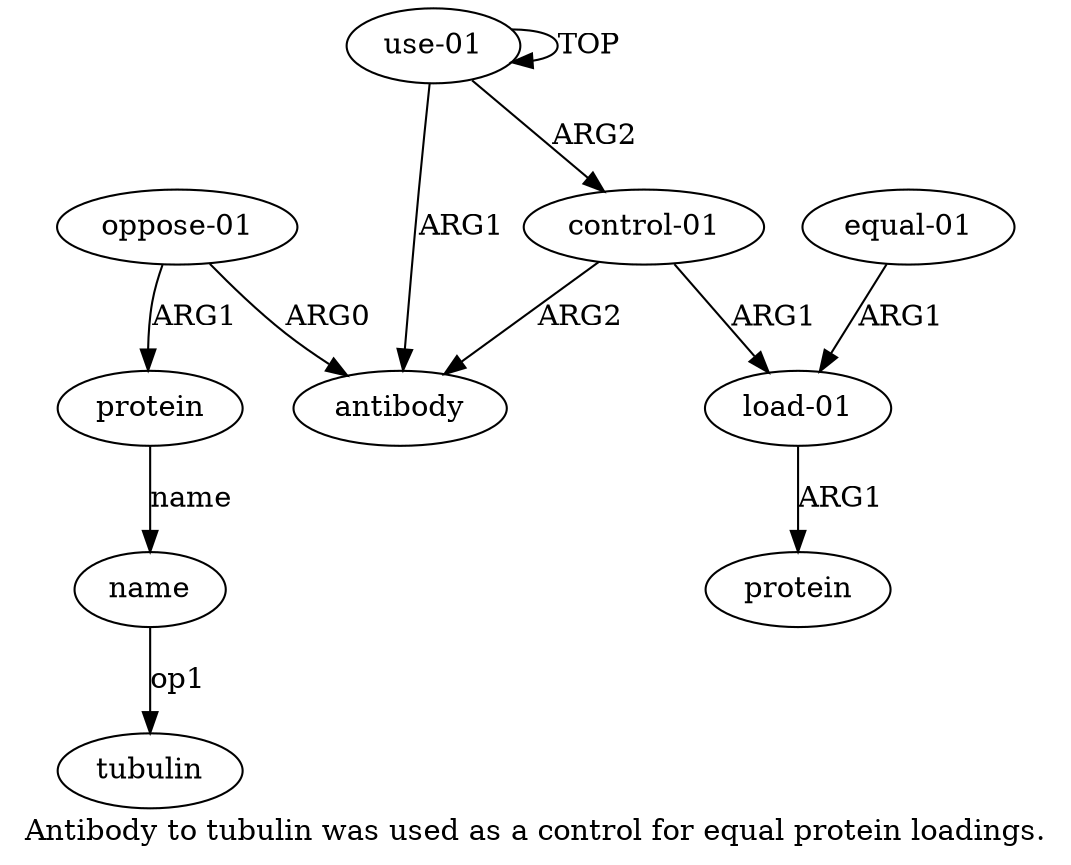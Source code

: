digraph  {
	graph [label="Antibody to tubulin was used as a control for equal protein loadings."];
	node [label="\N"];
	"a4 tubulin"	 [color=black,
		gold_ind=-1,
		gold_label=tubulin,
		label=tubulin,
		test_ind=-1,
		test_label=tubulin];
	a1	 [color=black,
		gold_ind=1,
		gold_label=antibody,
		label=antibody,
		test_ind=1,
		test_label=antibody];
	a0	 [color=black,
		gold_ind=0,
		gold_label="use-01",
		label="use-01",
		test_ind=0,
		test_label="use-01"];
	a0 -> a1 [key=0,
	color=black,
	gold_label=ARG1,
	label=ARG1,
	test_label=ARG1];
a0 -> a0 [key=0,
color=black,
gold_label=TOP,
label=TOP,
test_label=TOP];
a5 [color=black,
gold_ind=5,
gold_label="control-01",
label="control-01",
test_ind=5,
test_label="control-01"];
a0 -> a5 [key=0,
color=black,
gold_label=ARG2,
label=ARG2,
test_label=ARG2];
a3 [color=black,
gold_ind=3,
gold_label=protein,
label=protein,
test_ind=3,
test_label=protein];
a4 [color=black,
gold_ind=4,
gold_label=name,
label=name,
test_ind=4,
test_label=name];
a3 -> a4 [key=0,
color=black,
gold_label=name,
label=name,
test_label=name];
a2 [color=black,
gold_ind=2,
gold_label="oppose-01",
label="oppose-01",
test_ind=2,
test_label="oppose-01"];
a2 -> a1 [key=0,
color=black,
gold_label=ARG0,
label=ARG0,
test_label=ARG0];
a2 -> a3 [key=0,
color=black,
gold_label=ARG1,
label=ARG1,
test_label=ARG1];
a5 -> a1 [key=0,
color=black,
gold_label=ARG2,
label=ARG2,
test_label=ARG2];
a6 [color=black,
gold_ind=6,
gold_label="load-01",
label="load-01",
test_ind=6,
test_label="load-01"];
a5 -> a6 [key=0,
color=black,
gold_label=ARG1,
label=ARG1,
test_label=ARG1];
a4 -> "a4 tubulin" [key=0,
color=black,
gold_label=op1,
label=op1,
test_label=op1];
a7 [color=black,
gold_ind=7,
gold_label=protein,
label=protein,
test_ind=7,
test_label=protein];
a6 -> a7 [key=0,
color=black,
gold_label=ARG1,
label=ARG1,
test_label=ARG1];
a8 [color=black,
gold_ind=8,
gold_label="equal-01",
label="equal-01",
test_ind=8,
test_label="equal-01"];
a8 -> a6 [key=0,
color=black,
gold_label=ARG1,
label=ARG1,
test_label=ARG1];
}

